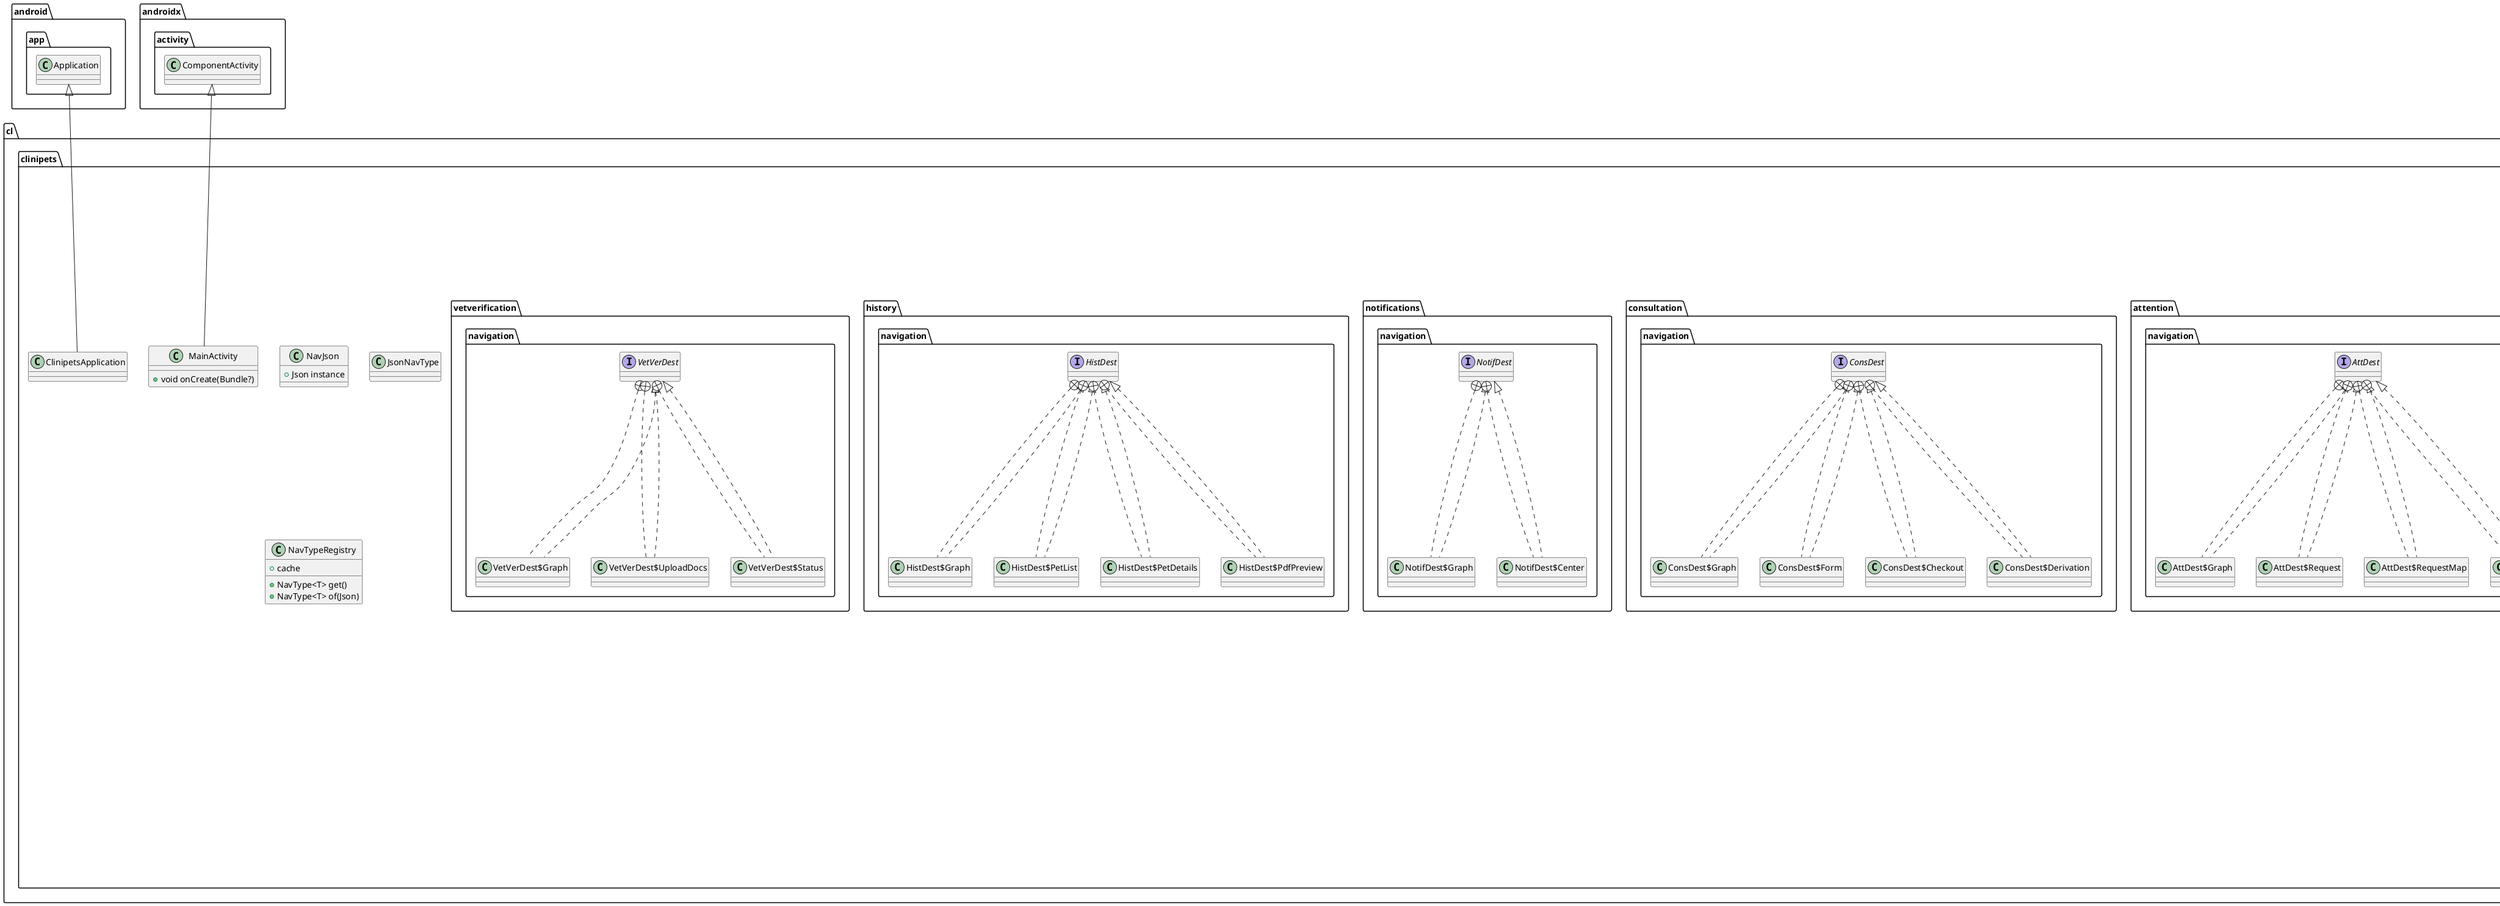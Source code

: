@startuml
class cl.clinipets.onboarding.navigation.OnbDest$Graph {
}
class cl.clinipets.onboarding.navigation.OnbDest$RolePicker {
}
class cl.clinipets.onboarding.navigation.OnbDest$BasicInfo {
}
interface cl.clinipets.onboarding.navigation.OnbDest {
}
class cl.clinipets.home.navigation.HomeDest$Graph {
}
class cl.clinipets.home.navigation.HomeDest$Dashboard {
}
interface cl.clinipets.home.navigation.HomeDest {
}
class cl.clinipets.ClinipetsApplication {
}
class cl.clinipets.auth.presentation.AuthUiState$Loading {
}
class cl.clinipets.auth.presentation.AuthUiState$LoggedOut {
}
class cl.clinipets.auth.presentation.AuthUiState$LoggedIn {
}
interface cl.clinipets.auth.presentation.AuthUiState {
}
class cl.clinipets.auth.presentation.LoginViewModel {
}
class cl.clinipets.chat.navigation.ChatDest$Graph {
}
class cl.clinipets.chat.navigation.ChatDest$ThreadList {
}
class cl.clinipets.chat.navigation.ChatDest$Thread {
}
interface cl.clinipets.chat.navigation.ChatDest {
}
class cl.clinipets.core.domain.PetsRepositoryImpl {
+ List<Pair<String, String>> myPets()
}

class cl.clinipets.core.domain.PetsRepositoryImplFake {
+ List<Pair<String, String>> myPets()
}

class cl.clinipets.core.data.model.common.GeoPoint {
}
class cl.clinipets.appointments.navigation.ApptDest$Graph {
}
class cl.clinipets.appointments.navigation.ApptDest$Calendar {
}
class cl.clinipets.appointments.navigation.ApptDest$Details {
}
interface cl.clinipets.appointments.navigation.ApptDest {
}
class cl.clinipets.core.di.AppModule {
+ FirebaseAuth provideFirebaseAuth()
+ FirebaseFirestore provideFirestore()
+ SignInClient provideOneTapClient(Context)
+ CredentialManager provideCredentialManager(Context)
+ String provideWebClientId(Context)
+ GetGoogleIdOption provideGoogleIdOption(String)
+ GetCredentialRequest provideGetCredentialRequest(GetGoogleIdOption)
+ LocationService provideLocationService(Context)
+ PetsRepository providePetsRepositoryFake()
+ AttentionRepository provideAttentionRepositoryFake()
+ void providePreferencesDataStore(void)
+ void null()
+ UserPreferences provideUserPreferences(DataStore<Preferences>)
+ CoroutineDispatcher provideIoDispatcher()
}

class cl.clinipets.core.di.UserPrefs {
}
class cl.clinipets.core.di.WebClientId {
}
class cl.clinipets.core.di.IoDispatcher {
}
class cl.clinipets.core.common.location.LocationServiceImpl {
-  client
+ GeoPoint? getLastKnownLocation()
+ Flow<GeoPoint> observeLocation()
}


interface cl.clinipets.core.common.location.LocationService {
+ GeoPoint? getLastKnownLocation()
+ Flow<GeoPoint> observeLocation()
}

class cl.clinipets.reports.navigation.RepDest$Graph {
}
class cl.clinipets.reports.navigation.RepDest$Dashboard {
}
interface cl.clinipets.reports.navigation.RepDest {
}
class cl.clinipets.NavJson {
+ Json instance
}

class cl.clinipets.JsonNavType {
}
class cl.clinipets.NavTypeRegistry {
+  cache
+ NavType<T> get()
+ NavType<T> of(Json)
}


interface cl.clinipets.core.domain.AttentionRepository {
+ Flow<List<VetLite>> observeNearbyVets(Flow<GeoPoint>,Int)
}

class cl.clinipets.attention.model.VetLite {
}
class cl.clinipets.consultation.navigation.ConsDest$Graph {
}
class cl.clinipets.consultation.navigation.ConsDest$Form {
}
class cl.clinipets.consultation.navigation.ConsDest$Checkout {
}
class cl.clinipets.consultation.navigation.ConsDest$Derivation {
}
interface cl.clinipets.consultation.navigation.ConsDest {
}
class cl.clinipets.auth.navigation.AuthDest$Graph {
}
class cl.clinipets.auth.navigation.AuthDest$Login {
}
class cl.clinipets.auth.navigation.AuthDest$Account {
}
interface cl.clinipets.auth.navigation.AuthDest {
}
class cl.clinipets.core.data.preferences.UserPreferences$Keys {
+  DARK_MODE
+  DYNAMIC_COLOR
+  ONBOARDING_DONE
+  CONTRAST
+  USER_ID
+  USER_EMAIL
+  USER_NAME
+  USER_PHOTO
}

class cl.clinipets.core.data.preferences.UserPreferences {
+ Flow<Boolean> isDarkMode
+ Flow<Boolean> isDynamicColor
+ Flow<Boolean> hasCompletedOnboarding
+ Flow<Contrast> contrast
+ Flow<String?> userId
+ Flow<String?> userEmail
+ Flow<String?> userDisplayName
+ Flow<String?> userPhotoUrl
+ void setDarkMode(Boolean)
+ void setDynamicColor(Boolean)
+ void null()
+ void setOnboardingCompleted(Boolean)
+ void null()
+ void setContrast(Contrast)
+ void updateUserData(String?,String?,String?,String?)
+ void clearUserData()
}


class cl.clinipets.core.domain.AttentionRepositoryImpl {
+ void observeNearbyVets(void,Flow<GeoPoint>,Int)
+ void null()
}

class cl.clinipets.core.domain.AttentionRepositoryImplFake {
+ Flow<List<VetLite>> observeNearbyVets(Flow<GeoPoint>,Int)
- Double haversineMeters(Double,Double,Double,Double)
}

class cl.clinipets.notifications.navigation.NotifDest$Graph {
}
class cl.clinipets.notifications.navigation.NotifDest$Center {
}
interface cl.clinipets.notifications.navigation.NotifDest {
}
class cl.clinipets.attention.presentation.RequestUiState {
}
class cl.clinipets.attention.presentation.AttentionViewModel {
}
class cl.clinipets.core.data.model.User {
}
class cl.clinipets.core.data.model.Pet {
}
enum cl.clinipets.core.data.model.PetSpecies {
+  DOG
+  CAT
+  OTHER
}

enum cl.clinipets.core.data.model.PetSex {
+  MALE
+  FEMALE
}

class cl.clinipets.core.data.model.Appointment {
}
enum cl.clinipets.core.data.model.AppointmentStatus {
+  SCHEDULED
+  CONFIRMED
+  COMPLETED
+  CANCELLED
}

class cl.clinipets.core.data.model.Consultation {
}
class cl.clinipets.core.data.model.ServiceApplied {
}
class cl.clinipets.core.data.model.MedicationUsed {
}
class cl.clinipets.core.data.model.VaccineApplied {
}
class cl.clinipets.core.data.model.Service {
}
enum cl.clinipets.core.data.model.ServiceCategory {
+  CONSULTATION
+  VACCINATION
+  SURGERY
+  GROOMING
+  OTHER
}

class cl.clinipets.core.data.model.Medication {
}
enum cl.clinipets.core.data.model.MedicationPresentation {
+  TABLET
+  SYRUP
+  INJECTION
+  CREAM
+  DROPS
+  OTHER
}

class cl.clinipets.core.data.model.Vaccine {
}
class cl.clinipets.core.data.model.VaccinationRecord {
}
class cl.clinipets.core.data.model.VetSchedule {
}
class cl.clinipets.attention.navigation.AttDest$Graph {
}
class cl.clinipets.attention.navigation.AttDest$Request {
}
class cl.clinipets.attention.navigation.AttDest$RequestMap {
}
class cl.clinipets.attention.navigation.AttDest$Inbox {
}
interface cl.clinipets.attention.navigation.AttDest {
}
class cl.clinipets.history.navigation.HistDest$Graph {
}
class cl.clinipets.history.navigation.HistDest$PetList {
}
class cl.clinipets.history.navigation.HistDest$PetDetails {
}
class cl.clinipets.history.navigation.HistDest$PdfPreview {
}
interface cl.clinipets.history.navigation.HistDest {
}
class cl.clinipets.vetverification.navigation.VetVerDest$Graph {
}
class cl.clinipets.vetverification.navigation.VetVerDest$UploadDocs {
}
class cl.clinipets.vetverification.navigation.VetVerDest$Status {
}
interface cl.clinipets.vetverification.navigation.VetVerDest {
}
interface cl.clinipets.core.domain.PetsRepository {
+ List<Pair<String,String>> myPets()
}

class cl.clinipets.MainActivity {
+ void onCreate(Bundle?)
}

class cl.clinipets.core.ui.theme.ExtendedColorScheme {
}
class cl.clinipets.core.ui.theme.ColorFamily {
}
enum cl.clinipets.core.ui.theme.Contrast {
+  Standard
+  Medium
+  High
}



cl.clinipets.onboarding.navigation.OnbDest +.. cl.clinipets.onboarding.navigation.OnbDest$Graph
cl.clinipets.onboarding.navigation.OnbDest <|.. cl.clinipets.onboarding.navigation.OnbDest$Graph
cl.clinipets.onboarding.navigation.OnbDest +.. cl.clinipets.onboarding.navigation.OnbDest$RolePicker
cl.clinipets.onboarding.navigation.OnbDest <|.. cl.clinipets.onboarding.navigation.OnbDest$RolePicker
cl.clinipets.onboarding.navigation.OnbDest +.. cl.clinipets.onboarding.navigation.OnbDest$BasicInfo
cl.clinipets.onboarding.navigation.OnbDest <|.. cl.clinipets.onboarding.navigation.OnbDest$BasicInfo
cl.clinipets.home.navigation.HomeDest +.. cl.clinipets.home.navigation.HomeDest$Graph
cl.clinipets.home.navigation.HomeDest <|.. cl.clinipets.home.navigation.HomeDest$Graph
cl.clinipets.home.navigation.HomeDest +.. cl.clinipets.home.navigation.HomeDest$Dashboard
cl.clinipets.home.navigation.HomeDest <|.. cl.clinipets.home.navigation.HomeDest$Dashboard
android.app.Application <|-- cl.clinipets.ClinipetsApplication
cl.clinipets.auth.presentation.AuthUiState +.. cl.clinipets.auth.presentation.AuthUiState$Loading
cl.clinipets.auth.presentation.AuthUiState <|.. cl.clinipets.auth.presentation.AuthUiState$Loading
cl.clinipets.auth.presentation.AuthUiState +.. cl.clinipets.auth.presentation.AuthUiState$LoggedOut
cl.clinipets.auth.presentation.AuthUiState <|.. cl.clinipets.auth.presentation.AuthUiState$LoggedOut
cl.clinipets.auth.presentation.AuthUiState +.. cl.clinipets.auth.presentation.AuthUiState$LoggedIn
cl.clinipets.auth.presentation.AuthUiState <|.. cl.clinipets.auth.presentation.AuthUiState$LoggedIn
cl.clinipets.chat.navigation.ChatDest +.. cl.clinipets.chat.navigation.ChatDest$Graph
cl.clinipets.chat.navigation.ChatDest <|.. cl.clinipets.chat.navigation.ChatDest$Graph
cl.clinipets.chat.navigation.ChatDest +.. cl.clinipets.chat.navigation.ChatDest$ThreadList
cl.clinipets.chat.navigation.ChatDest <|.. cl.clinipets.chat.navigation.ChatDest$ThreadList
cl.clinipets.chat.navigation.ChatDest +.. cl.clinipets.chat.navigation.ChatDest$Thread
cl.clinipets.chat.navigation.ChatDest <|.. cl.clinipets.chat.navigation.ChatDest$Thread
cl.clinipets.core.domain.PetsRepository <|.. cl.clinipets.core.domain.PetsRepositoryImpl
cl.clinipets.core.domain.PetsRepository <|.. cl.clinipets.core.domain.PetsRepositoryImplFake
cl.clinipets.appointments.navigation.ApptDest +.. cl.clinipets.appointments.navigation.ApptDest$Graph
cl.clinipets.appointments.navigation.ApptDest <|.. cl.clinipets.appointments.navigation.ApptDest$Graph
cl.clinipets.appointments.navigation.ApptDest +.. cl.clinipets.appointments.navigation.ApptDest$Calendar
cl.clinipets.appointments.navigation.ApptDest <|.. cl.clinipets.appointments.navigation.ApptDest$Calendar
cl.clinipets.appointments.navigation.ApptDest +.. cl.clinipets.appointments.navigation.ApptDest$Details
cl.clinipets.appointments.navigation.ApptDest <|.. cl.clinipets.appointments.navigation.ApptDest$Details
cl.clinipets.core.common.location.LocationService <|.. cl.clinipets.core.common.location.LocationServiceImpl
cl.clinipets.reports.navigation.RepDest +.. cl.clinipets.reports.navigation.RepDest$Graph
cl.clinipets.reports.navigation.RepDest <|.. cl.clinipets.reports.navigation.RepDest$Graph
cl.clinipets.reports.navigation.RepDest +.. cl.clinipets.reports.navigation.RepDest$Dashboard
cl.clinipets.reports.navigation.RepDest <|.. cl.clinipets.reports.navigation.RepDest$Dashboard
cl.clinipets.consultation.navigation.ConsDest +.. cl.clinipets.consultation.navigation.ConsDest$Graph
cl.clinipets.consultation.navigation.ConsDest <|.. cl.clinipets.consultation.navigation.ConsDest$Graph
cl.clinipets.consultation.navigation.ConsDest +.. cl.clinipets.consultation.navigation.ConsDest$Form
cl.clinipets.consultation.navigation.ConsDest <|.. cl.clinipets.consultation.navigation.ConsDest$Form
cl.clinipets.consultation.navigation.ConsDest +.. cl.clinipets.consultation.navigation.ConsDest$Checkout
cl.clinipets.consultation.navigation.ConsDest <|.. cl.clinipets.consultation.navigation.ConsDest$Checkout
cl.clinipets.consultation.navigation.ConsDest +.. cl.clinipets.consultation.navigation.ConsDest$Derivation
cl.clinipets.consultation.navigation.ConsDest <|.. cl.clinipets.consultation.navigation.ConsDest$Derivation
cl.clinipets.auth.navigation.AuthDest +.. cl.clinipets.auth.navigation.AuthDest$Graph
cl.clinipets.auth.navigation.AuthDest <|.. cl.clinipets.auth.navigation.AuthDest$Graph
cl.clinipets.auth.navigation.AuthDest +.. cl.clinipets.auth.navigation.AuthDest$Login
cl.clinipets.auth.navigation.AuthDest <|.. cl.clinipets.auth.navigation.AuthDest$Login
cl.clinipets.auth.navigation.AuthDest +.. cl.clinipets.auth.navigation.AuthDest$Account
cl.clinipets.auth.navigation.AuthDest <|.. cl.clinipets.auth.navigation.AuthDest$Account
cl.clinipets.core.data.preferences.UserPreferences +.. cl.clinipets.core.data.preferences.UserPreferences$Keys
cl.clinipets.core.domain.AttentionRepository <|.. cl.clinipets.core.domain.AttentionRepositoryImpl
cl.clinipets.core.domain.AttentionRepository <|.. cl.clinipets.core.domain.AttentionRepositoryImplFake
cl.clinipets.notifications.navigation.NotifDest +.. cl.clinipets.notifications.navigation.NotifDest$Graph
cl.clinipets.notifications.navigation.NotifDest <|.. cl.clinipets.notifications.navigation.NotifDest$Graph
cl.clinipets.notifications.navigation.NotifDest +.. cl.clinipets.notifications.navigation.NotifDest$Center
cl.clinipets.notifications.navigation.NotifDest <|.. cl.clinipets.notifications.navigation.NotifDest$Center
cl.clinipets.attention.navigation.AttDest +.. cl.clinipets.attention.navigation.AttDest$Graph
cl.clinipets.attention.navigation.AttDest <|.. cl.clinipets.attention.navigation.AttDest$Graph
cl.clinipets.attention.navigation.AttDest +.. cl.clinipets.attention.navigation.AttDest$Request
cl.clinipets.attention.navigation.AttDest <|.. cl.clinipets.attention.navigation.AttDest$Request
cl.clinipets.attention.navigation.AttDest +.. cl.clinipets.attention.navigation.AttDest$RequestMap
cl.clinipets.attention.navigation.AttDest <|.. cl.clinipets.attention.navigation.AttDest$RequestMap
cl.clinipets.attention.navigation.AttDest +.. cl.clinipets.attention.navigation.AttDest$Inbox
cl.clinipets.attention.navigation.AttDest <|.. cl.clinipets.attention.navigation.AttDest$Inbox
cl.clinipets.history.navigation.HistDest +.. cl.clinipets.history.navigation.HistDest$Graph
cl.clinipets.history.navigation.HistDest <|.. cl.clinipets.history.navigation.HistDest$Graph
cl.clinipets.history.navigation.HistDest +.. cl.clinipets.history.navigation.HistDest$PetList
cl.clinipets.history.navigation.HistDest <|.. cl.clinipets.history.navigation.HistDest$PetList
cl.clinipets.history.navigation.HistDest +.. cl.clinipets.history.navigation.HistDest$PetDetails
cl.clinipets.history.navigation.HistDest <|.. cl.clinipets.history.navigation.HistDest$PetDetails
cl.clinipets.history.navigation.HistDest +.. cl.clinipets.history.navigation.HistDest$PdfPreview
cl.clinipets.history.navigation.HistDest <|.. cl.clinipets.history.navigation.HistDest$PdfPreview
cl.clinipets.vetverification.navigation.VetVerDest +.. cl.clinipets.vetverification.navigation.VetVerDest$Graph
cl.clinipets.vetverification.navigation.VetVerDest <|.. cl.clinipets.vetverification.navigation.VetVerDest$Graph
cl.clinipets.vetverification.navigation.VetVerDest +.. cl.clinipets.vetverification.navigation.VetVerDest$UploadDocs
cl.clinipets.vetverification.navigation.VetVerDest <|.. cl.clinipets.vetverification.navigation.VetVerDest$UploadDocs
cl.clinipets.vetverification.navigation.VetVerDest +.. cl.clinipets.vetverification.navigation.VetVerDest$Status
cl.clinipets.vetverification.navigation.VetVerDest <|.. cl.clinipets.vetverification.navigation.VetVerDest$Status
androidx.activity.ComponentActivity <|-- cl.clinipets.MainActivity
@enduml
